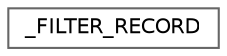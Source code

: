 digraph "类继承关系图"
{
 // LATEX_PDF_SIZE
  bgcolor="transparent";
  edge [fontname=Helvetica,fontsize=10,labelfontname=Helvetica,labelfontsize=10];
  node [fontname=Helvetica,fontsize=10,shape=box,height=0.2,width=0.4];
  rankdir="LR";
  Node0 [id="Node000000",label="_FILTER_RECORD",height=0.2,width=0.4,color="grey40", fillcolor="white", style="filled",URL="$struct___f_i_l_t_e_r___r_e_c_o_r_d.html",tooltip=" "];
}
